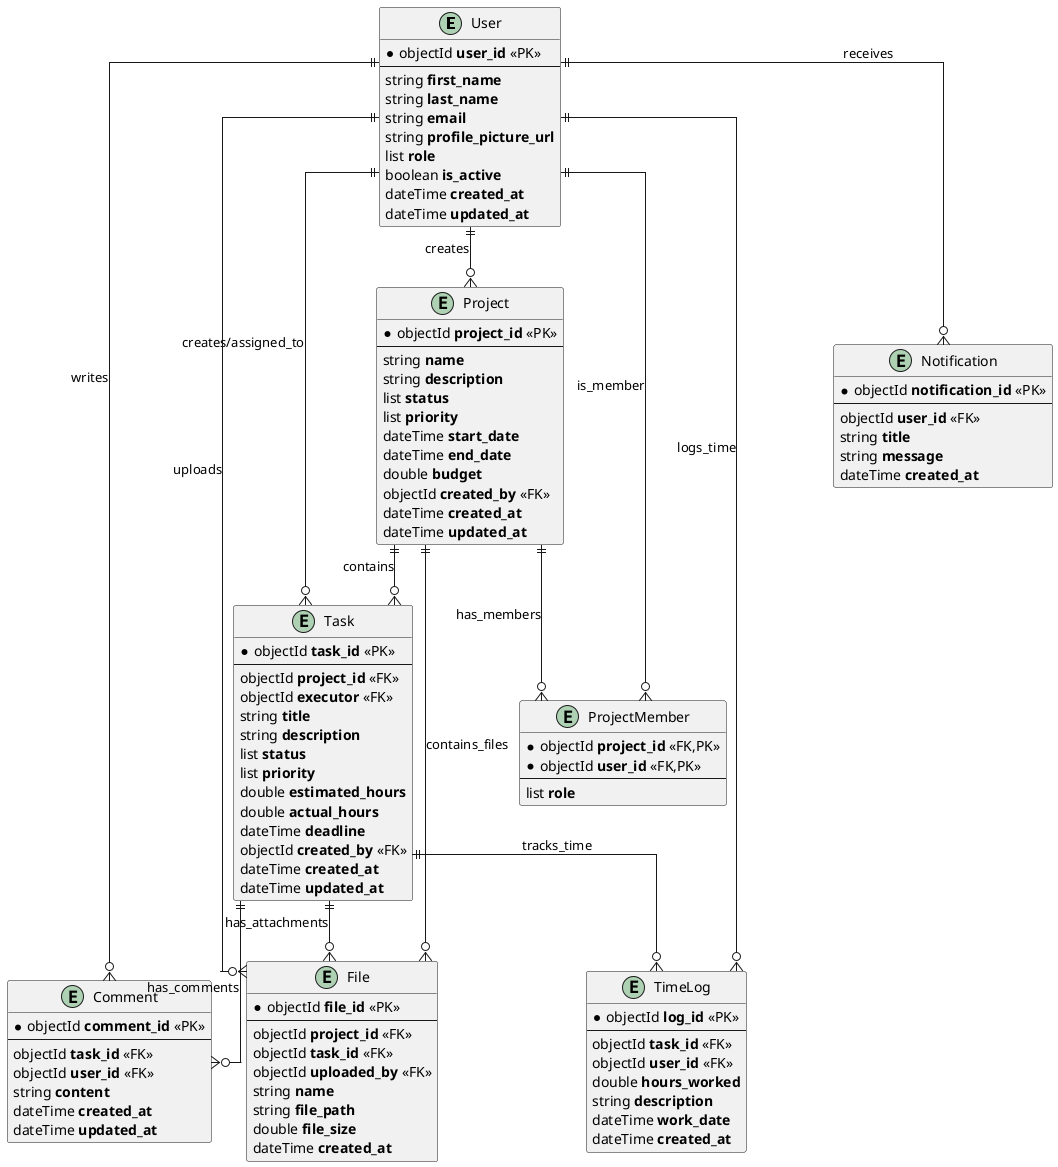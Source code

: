 @startuml er_diagram
skinparam linetype ortho

entity User {
 * objectId **user_id** <<PK>>
 --
 string **first_name**
 string **last_name**
 string **email**
 string **profile_picture_url**
 list **role**
 boolean **is_active**
 dateTime **created_at**
 dateTime **updated_at**
}

entity Project {
 * objectId **project_id** <<PK>>
 --
 string **name**
 string **description**
 list **status**
 list **priority**
 dateTime **start_date**
 dateTime **end_date**
 double **budget**
 objectId **created_by** <<FK>>
 dateTime **created_at**
 dateTime **updated_at**
}

entity Task {
 * objectId **task_id** <<PK>>
 --
 objectId **project_id** <<FK>>
 objectId **executor** <<FK>>
 string **title**
 string **description**
 list **status**
 list **priority**
 double **estimated_hours**
 double **actual_hours**
 dateTime **deadline**
 objectId **created_by** <<FK>>
 dateTime **created_at**
 dateTime **updated_at**
}

entity ProjectMember {
 * objectId **project_id** <<FK,PK>>
 * objectId **user_id** <<FK,PK>>
 --
 list **role**
}

entity Comment {
 * objectId **comment_id** <<PK>>
 --
 objectId **task_id** <<FK>>
 objectId **user_id** <<FK>>
 string **content**
 dateTime **created_at**
 dateTime **updated_at**
}

entity File {
 * objectId **file_id** <<PK>>
 --
 objectId **project_id** <<FK>>
 objectId **task_id** <<FK>>
 objectId **uploaded_by** <<FK>>
 string **name**
 string **file_path**
 double **file_size**
 dateTime **created_at**
}

entity TimeLog {
 * objectId **log_id** <<PK>>
 --
 objectId **task_id** <<FK>>
 objectId **user_id** <<FK>>
 double **hours_worked** 
 string **description**
 dateTime **work_date**
 dateTime **created_at**
}

entity Notification {
 * objectId **notification_id** <<PK>>
 --
 objectId **user_id** <<FK>>
 string **title**
 string **message**
 dateTime **created_at**
}

User ||--o{ Project : "creates"
User ||--o{ Task : "creates/assigned_to"
User ||--o{ Comment : "writes"
User ||--o{ File : "uploads"
User ||--o{ TimeLog : "logs_time"
User ||--o{ Notification : "receives"

Project ||--o{ Task : "contains"
Project ||--o{ ProjectMember : "has_members"
Project ||--o{ File : "contains_files"

Task ||--o{ Comment : "has_comments"
Task ||--o{ File : "has_attachments"
Task ||--o{ TimeLog : "tracks_time"

ProjectMember }o--|| User : "is_member"

@enduml